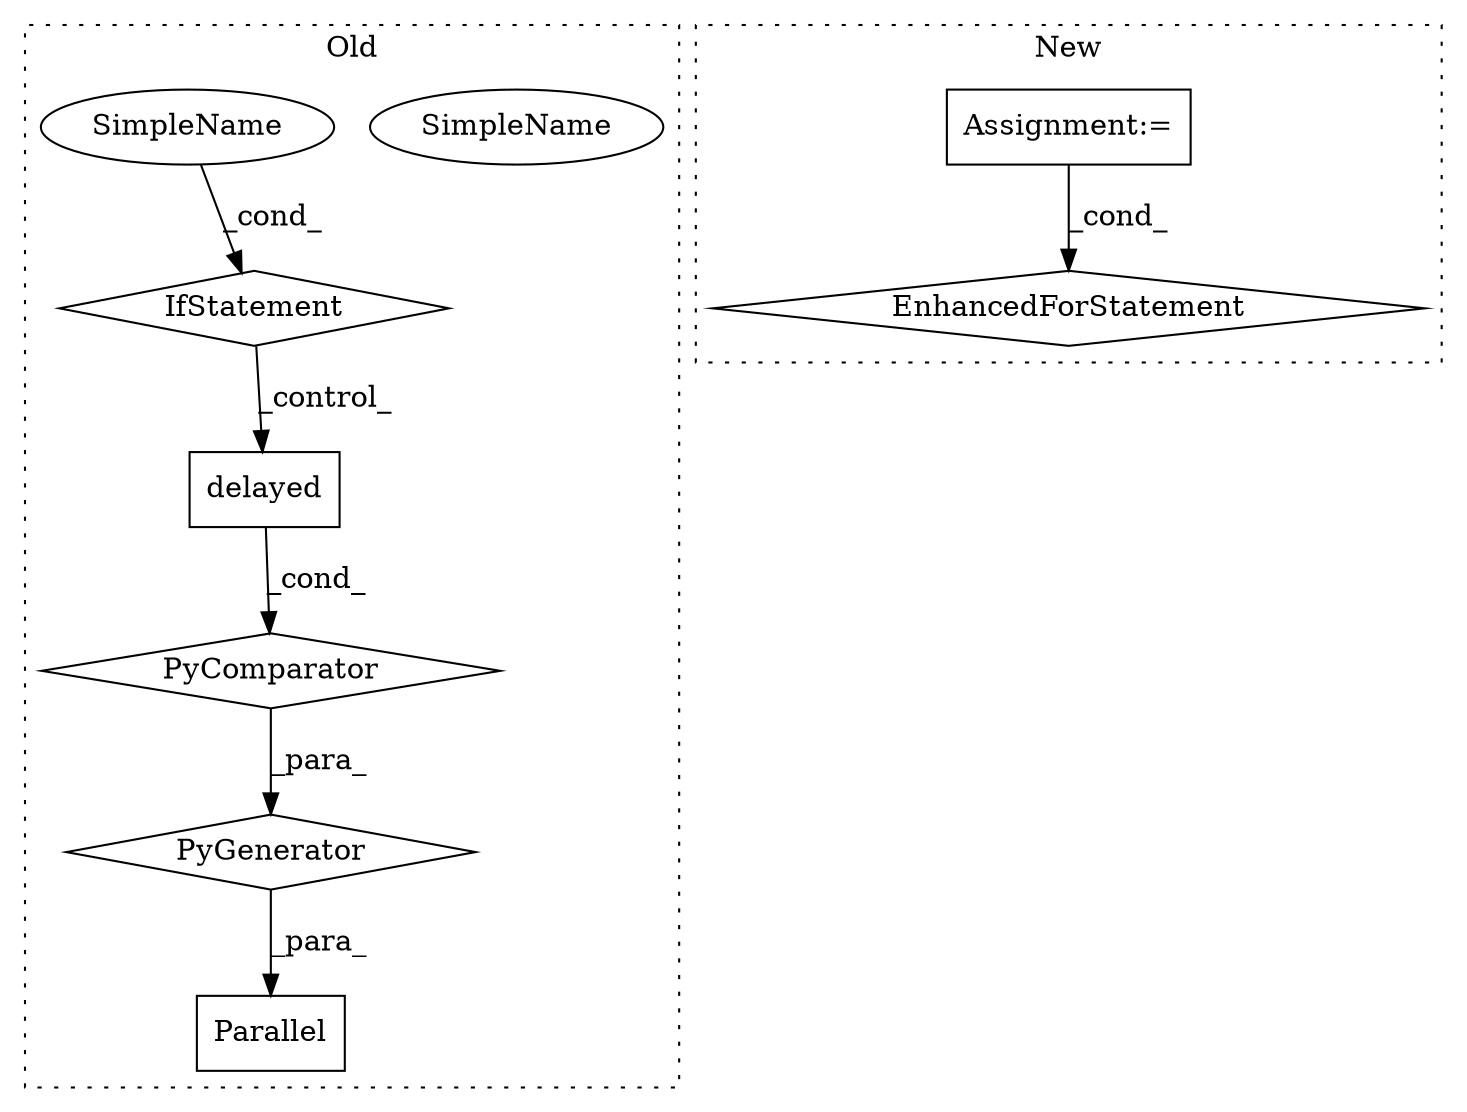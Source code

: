 digraph G {
subgraph cluster0 {
1 [label="Parallel" a="32" s="2157,2303" l="20,-3" shape="box"];
3 [label="delayed" a="32" s="2177,2196" l="8,1" shape="box"];
4 [label="IfStatement" a="25" s="2261" l="36" shape="diamond"];
5 [label="SimpleName" a="42" s="2292" l="5" shape="ellipse"];
7 [label="PyGenerator" a="107" s="2177" l="126" shape="diamond"];
8 [label="PyComparator" a="113" s="2261" l="36" shape="diamond"];
9 [label="SimpleName" a="42" s="2292" l="5" shape="ellipse"];
label = "Old";
style="dotted";
}
subgraph cluster1 {
2 [label="EnhancedForStatement" a="70" s="2231,2346" l="57,2" shape="diamond"];
6 [label="Assignment:=" a="7" s="2231,2346" l="57,2" shape="box"];
label = "New";
style="dotted";
}
3 -> 8 [label="_cond_"];
4 -> 3 [label="_control_"];
6 -> 2 [label="_cond_"];
7 -> 1 [label="_para_"];
8 -> 7 [label="_para_"];
9 -> 4 [label="_cond_"];
}